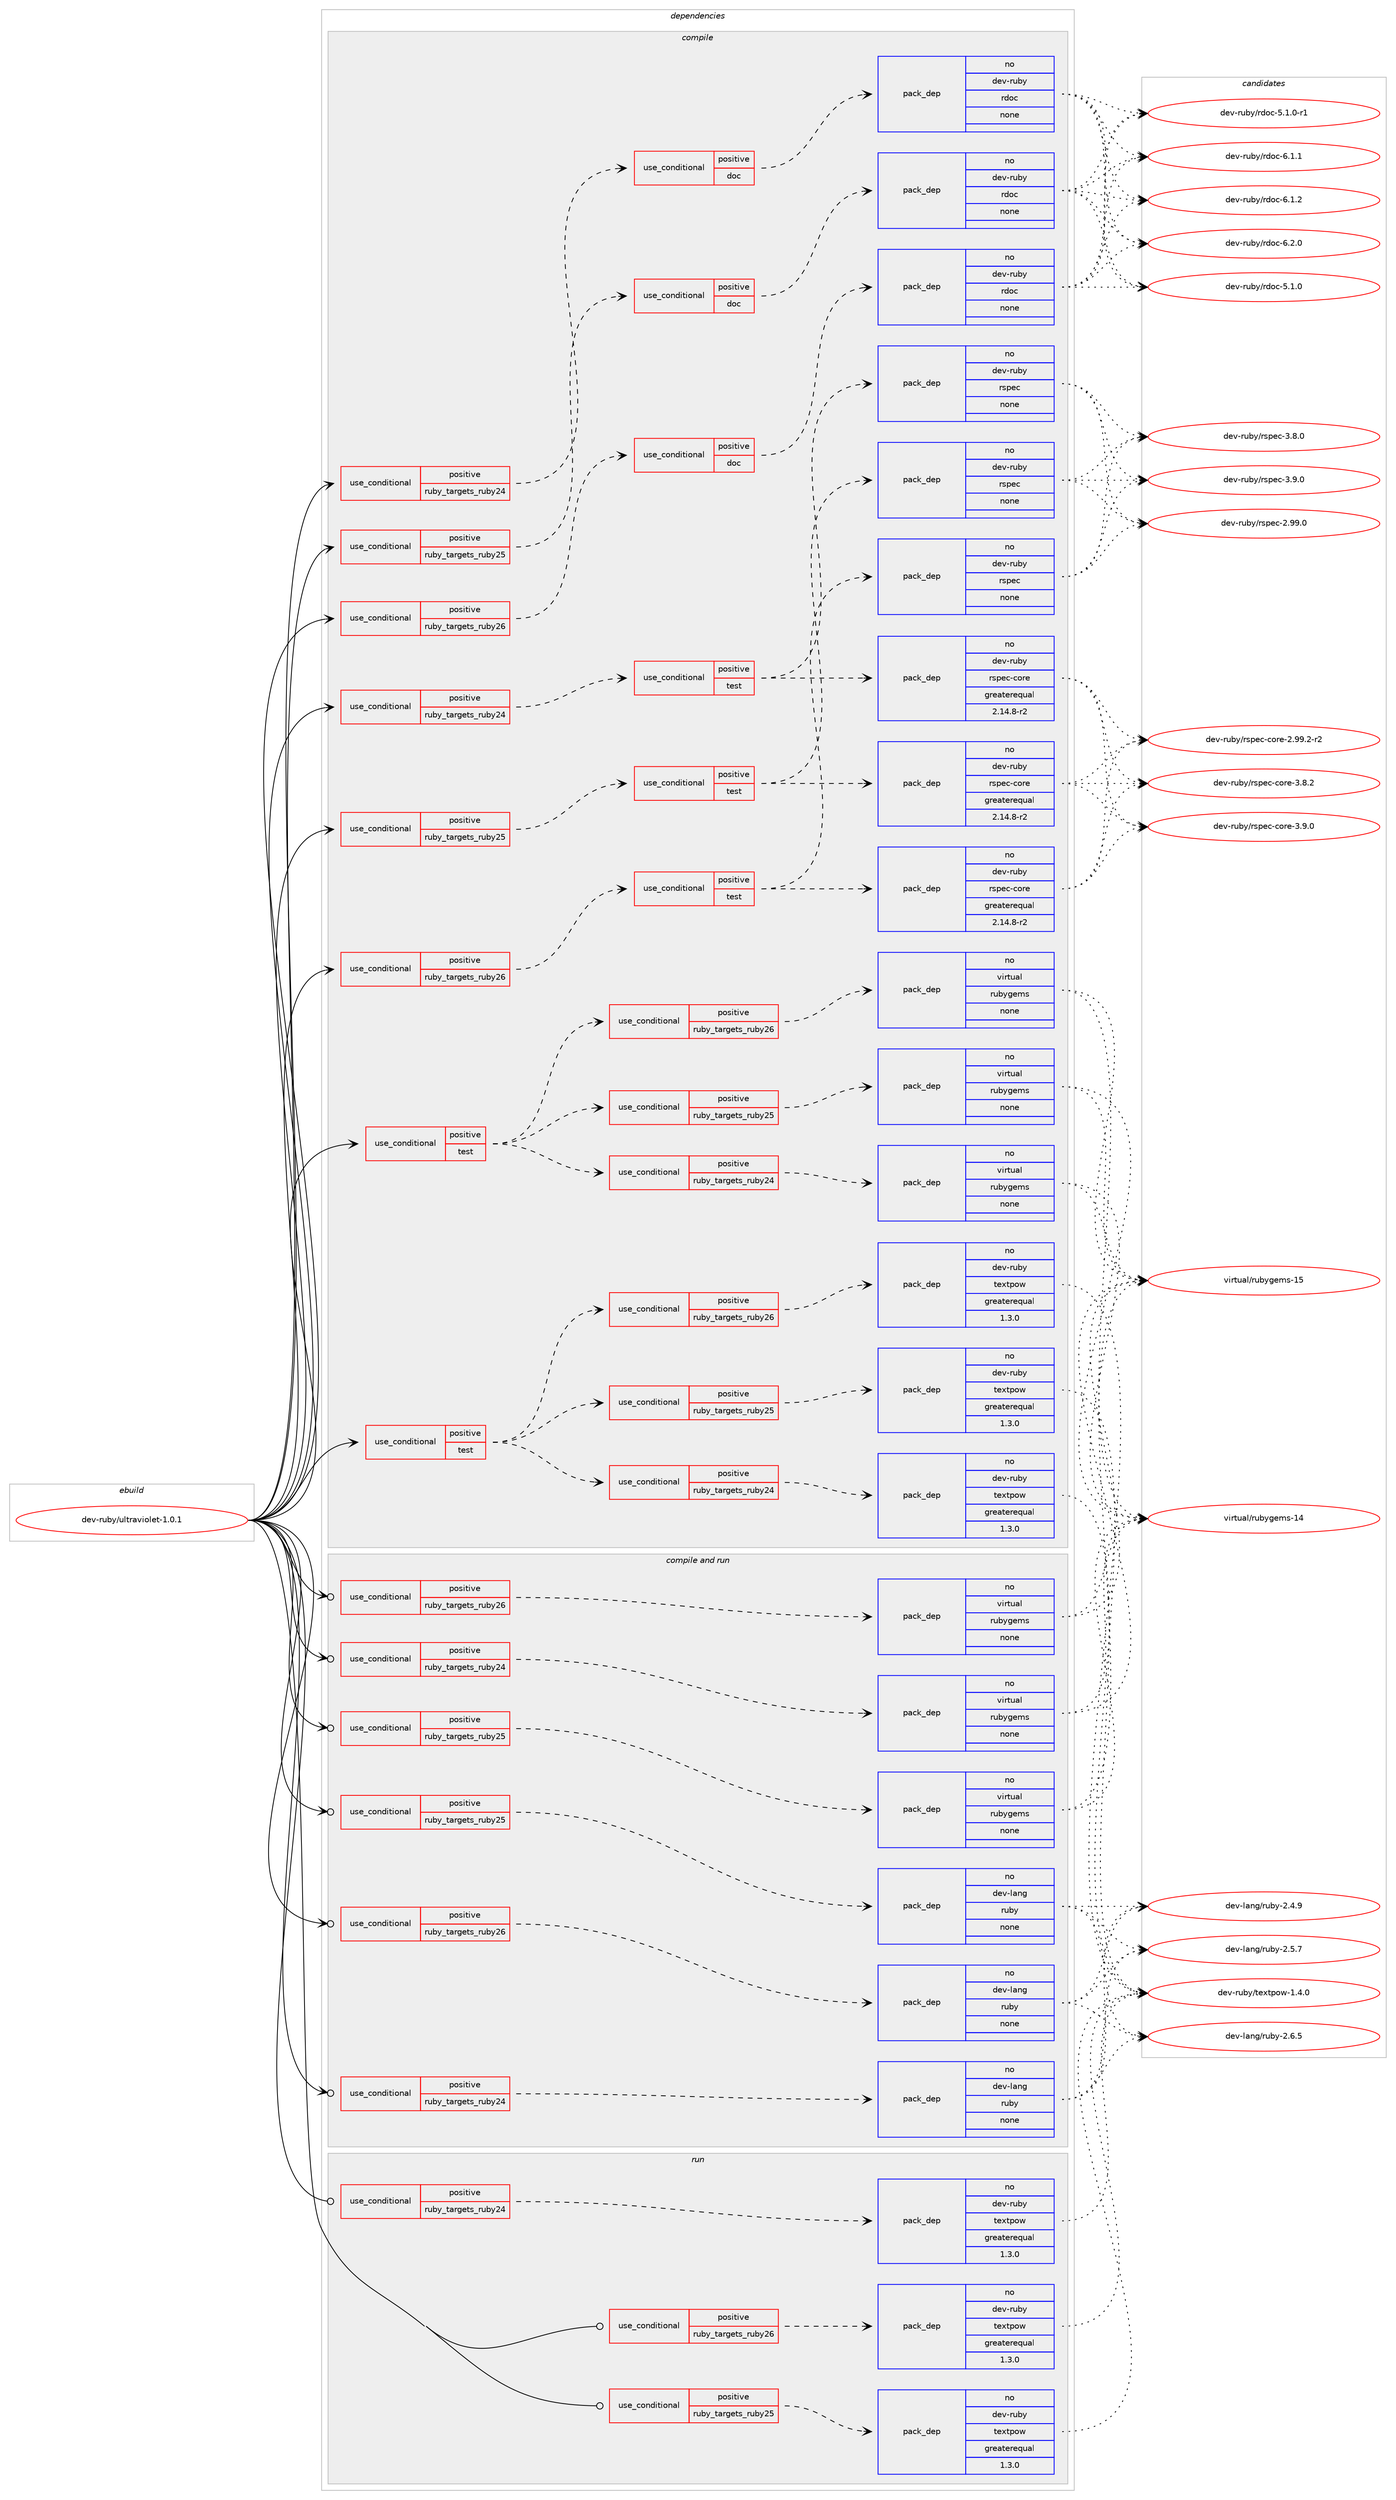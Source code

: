 digraph prolog {

# *************
# Graph options
# *************

newrank=true;
concentrate=true;
compound=true;
graph [rankdir=LR,fontname=Helvetica,fontsize=10,ranksep=1.5];#, ranksep=2.5, nodesep=0.2];
edge  [arrowhead=vee];
node  [fontname=Helvetica,fontsize=10];

# **********
# The ebuild
# **********

subgraph cluster_leftcol {
color=gray;
rank=same;
label=<<i>ebuild</i>>;
id [label="dev-ruby/ultraviolet-1.0.1", color=red, width=4, href="../dev-ruby/ultraviolet-1.0.1.svg"];
}

# ****************
# The dependencies
# ****************

subgraph cluster_midcol {
color=gray;
label=<<i>dependencies</i>>;
subgraph cluster_compile {
fillcolor="#eeeeee";
style=filled;
label=<<i>compile</i>>;
subgraph cond180565 {
dependency721585 [label=<<TABLE BORDER="0" CELLBORDER="1" CELLSPACING="0" CELLPADDING="4"><TR><TD ROWSPAN="3" CELLPADDING="10">use_conditional</TD></TR><TR><TD>positive</TD></TR><TR><TD>ruby_targets_ruby24</TD></TR></TABLE>>, shape=none, color=red];
subgraph cond180566 {
dependency721586 [label=<<TABLE BORDER="0" CELLBORDER="1" CELLSPACING="0" CELLPADDING="4"><TR><TD ROWSPAN="3" CELLPADDING="10">use_conditional</TD></TR><TR><TD>positive</TD></TR><TR><TD>doc</TD></TR></TABLE>>, shape=none, color=red];
subgraph pack528974 {
dependency721587 [label=<<TABLE BORDER="0" CELLBORDER="1" CELLSPACING="0" CELLPADDING="4" WIDTH="220"><TR><TD ROWSPAN="6" CELLPADDING="30">pack_dep</TD></TR><TR><TD WIDTH="110">no</TD></TR><TR><TD>dev-ruby</TD></TR><TR><TD>rdoc</TD></TR><TR><TD>none</TD></TR><TR><TD></TD></TR></TABLE>>, shape=none, color=blue];
}
dependency721586:e -> dependency721587:w [weight=20,style="dashed",arrowhead="vee"];
}
dependency721585:e -> dependency721586:w [weight=20,style="dashed",arrowhead="vee"];
}
id:e -> dependency721585:w [weight=20,style="solid",arrowhead="vee"];
subgraph cond180567 {
dependency721588 [label=<<TABLE BORDER="0" CELLBORDER="1" CELLSPACING="0" CELLPADDING="4"><TR><TD ROWSPAN="3" CELLPADDING="10">use_conditional</TD></TR><TR><TD>positive</TD></TR><TR><TD>ruby_targets_ruby24</TD></TR></TABLE>>, shape=none, color=red];
subgraph cond180568 {
dependency721589 [label=<<TABLE BORDER="0" CELLBORDER="1" CELLSPACING="0" CELLPADDING="4"><TR><TD ROWSPAN="3" CELLPADDING="10">use_conditional</TD></TR><TR><TD>positive</TD></TR><TR><TD>test</TD></TR></TABLE>>, shape=none, color=red];
subgraph pack528975 {
dependency721590 [label=<<TABLE BORDER="0" CELLBORDER="1" CELLSPACING="0" CELLPADDING="4" WIDTH="220"><TR><TD ROWSPAN="6" CELLPADDING="30">pack_dep</TD></TR><TR><TD WIDTH="110">no</TD></TR><TR><TD>dev-ruby</TD></TR><TR><TD>rspec</TD></TR><TR><TD>none</TD></TR><TR><TD></TD></TR></TABLE>>, shape=none, color=blue];
}
dependency721589:e -> dependency721590:w [weight=20,style="dashed",arrowhead="vee"];
subgraph pack528976 {
dependency721591 [label=<<TABLE BORDER="0" CELLBORDER="1" CELLSPACING="0" CELLPADDING="4" WIDTH="220"><TR><TD ROWSPAN="6" CELLPADDING="30">pack_dep</TD></TR><TR><TD WIDTH="110">no</TD></TR><TR><TD>dev-ruby</TD></TR><TR><TD>rspec-core</TD></TR><TR><TD>greaterequal</TD></TR><TR><TD>2.14.8-r2</TD></TR></TABLE>>, shape=none, color=blue];
}
dependency721589:e -> dependency721591:w [weight=20,style="dashed",arrowhead="vee"];
}
dependency721588:e -> dependency721589:w [weight=20,style="dashed",arrowhead="vee"];
}
id:e -> dependency721588:w [weight=20,style="solid",arrowhead="vee"];
subgraph cond180569 {
dependency721592 [label=<<TABLE BORDER="0" CELLBORDER="1" CELLSPACING="0" CELLPADDING="4"><TR><TD ROWSPAN="3" CELLPADDING="10">use_conditional</TD></TR><TR><TD>positive</TD></TR><TR><TD>ruby_targets_ruby25</TD></TR></TABLE>>, shape=none, color=red];
subgraph cond180570 {
dependency721593 [label=<<TABLE BORDER="0" CELLBORDER="1" CELLSPACING="0" CELLPADDING="4"><TR><TD ROWSPAN="3" CELLPADDING="10">use_conditional</TD></TR><TR><TD>positive</TD></TR><TR><TD>doc</TD></TR></TABLE>>, shape=none, color=red];
subgraph pack528977 {
dependency721594 [label=<<TABLE BORDER="0" CELLBORDER="1" CELLSPACING="0" CELLPADDING="4" WIDTH="220"><TR><TD ROWSPAN="6" CELLPADDING="30">pack_dep</TD></TR><TR><TD WIDTH="110">no</TD></TR><TR><TD>dev-ruby</TD></TR><TR><TD>rdoc</TD></TR><TR><TD>none</TD></TR><TR><TD></TD></TR></TABLE>>, shape=none, color=blue];
}
dependency721593:e -> dependency721594:w [weight=20,style="dashed",arrowhead="vee"];
}
dependency721592:e -> dependency721593:w [weight=20,style="dashed",arrowhead="vee"];
}
id:e -> dependency721592:w [weight=20,style="solid",arrowhead="vee"];
subgraph cond180571 {
dependency721595 [label=<<TABLE BORDER="0" CELLBORDER="1" CELLSPACING="0" CELLPADDING="4"><TR><TD ROWSPAN="3" CELLPADDING="10">use_conditional</TD></TR><TR><TD>positive</TD></TR><TR><TD>ruby_targets_ruby25</TD></TR></TABLE>>, shape=none, color=red];
subgraph cond180572 {
dependency721596 [label=<<TABLE BORDER="0" CELLBORDER="1" CELLSPACING="0" CELLPADDING="4"><TR><TD ROWSPAN="3" CELLPADDING="10">use_conditional</TD></TR><TR><TD>positive</TD></TR><TR><TD>test</TD></TR></TABLE>>, shape=none, color=red];
subgraph pack528978 {
dependency721597 [label=<<TABLE BORDER="0" CELLBORDER="1" CELLSPACING="0" CELLPADDING="4" WIDTH="220"><TR><TD ROWSPAN="6" CELLPADDING="30">pack_dep</TD></TR><TR><TD WIDTH="110">no</TD></TR><TR><TD>dev-ruby</TD></TR><TR><TD>rspec</TD></TR><TR><TD>none</TD></TR><TR><TD></TD></TR></TABLE>>, shape=none, color=blue];
}
dependency721596:e -> dependency721597:w [weight=20,style="dashed",arrowhead="vee"];
subgraph pack528979 {
dependency721598 [label=<<TABLE BORDER="0" CELLBORDER="1" CELLSPACING="0" CELLPADDING="4" WIDTH="220"><TR><TD ROWSPAN="6" CELLPADDING="30">pack_dep</TD></TR><TR><TD WIDTH="110">no</TD></TR><TR><TD>dev-ruby</TD></TR><TR><TD>rspec-core</TD></TR><TR><TD>greaterequal</TD></TR><TR><TD>2.14.8-r2</TD></TR></TABLE>>, shape=none, color=blue];
}
dependency721596:e -> dependency721598:w [weight=20,style="dashed",arrowhead="vee"];
}
dependency721595:e -> dependency721596:w [weight=20,style="dashed",arrowhead="vee"];
}
id:e -> dependency721595:w [weight=20,style="solid",arrowhead="vee"];
subgraph cond180573 {
dependency721599 [label=<<TABLE BORDER="0" CELLBORDER="1" CELLSPACING="0" CELLPADDING="4"><TR><TD ROWSPAN="3" CELLPADDING="10">use_conditional</TD></TR><TR><TD>positive</TD></TR><TR><TD>ruby_targets_ruby26</TD></TR></TABLE>>, shape=none, color=red];
subgraph cond180574 {
dependency721600 [label=<<TABLE BORDER="0" CELLBORDER="1" CELLSPACING="0" CELLPADDING="4"><TR><TD ROWSPAN="3" CELLPADDING="10">use_conditional</TD></TR><TR><TD>positive</TD></TR><TR><TD>doc</TD></TR></TABLE>>, shape=none, color=red];
subgraph pack528980 {
dependency721601 [label=<<TABLE BORDER="0" CELLBORDER="1" CELLSPACING="0" CELLPADDING="4" WIDTH="220"><TR><TD ROWSPAN="6" CELLPADDING="30">pack_dep</TD></TR><TR><TD WIDTH="110">no</TD></TR><TR><TD>dev-ruby</TD></TR><TR><TD>rdoc</TD></TR><TR><TD>none</TD></TR><TR><TD></TD></TR></TABLE>>, shape=none, color=blue];
}
dependency721600:e -> dependency721601:w [weight=20,style="dashed",arrowhead="vee"];
}
dependency721599:e -> dependency721600:w [weight=20,style="dashed",arrowhead="vee"];
}
id:e -> dependency721599:w [weight=20,style="solid",arrowhead="vee"];
subgraph cond180575 {
dependency721602 [label=<<TABLE BORDER="0" CELLBORDER="1" CELLSPACING="0" CELLPADDING="4"><TR><TD ROWSPAN="3" CELLPADDING="10">use_conditional</TD></TR><TR><TD>positive</TD></TR><TR><TD>ruby_targets_ruby26</TD></TR></TABLE>>, shape=none, color=red];
subgraph cond180576 {
dependency721603 [label=<<TABLE BORDER="0" CELLBORDER="1" CELLSPACING="0" CELLPADDING="4"><TR><TD ROWSPAN="3" CELLPADDING="10">use_conditional</TD></TR><TR><TD>positive</TD></TR><TR><TD>test</TD></TR></TABLE>>, shape=none, color=red];
subgraph pack528981 {
dependency721604 [label=<<TABLE BORDER="0" CELLBORDER="1" CELLSPACING="0" CELLPADDING="4" WIDTH="220"><TR><TD ROWSPAN="6" CELLPADDING="30">pack_dep</TD></TR><TR><TD WIDTH="110">no</TD></TR><TR><TD>dev-ruby</TD></TR><TR><TD>rspec</TD></TR><TR><TD>none</TD></TR><TR><TD></TD></TR></TABLE>>, shape=none, color=blue];
}
dependency721603:e -> dependency721604:w [weight=20,style="dashed",arrowhead="vee"];
subgraph pack528982 {
dependency721605 [label=<<TABLE BORDER="0" CELLBORDER="1" CELLSPACING="0" CELLPADDING="4" WIDTH="220"><TR><TD ROWSPAN="6" CELLPADDING="30">pack_dep</TD></TR><TR><TD WIDTH="110">no</TD></TR><TR><TD>dev-ruby</TD></TR><TR><TD>rspec-core</TD></TR><TR><TD>greaterequal</TD></TR><TR><TD>2.14.8-r2</TD></TR></TABLE>>, shape=none, color=blue];
}
dependency721603:e -> dependency721605:w [weight=20,style="dashed",arrowhead="vee"];
}
dependency721602:e -> dependency721603:w [weight=20,style="dashed",arrowhead="vee"];
}
id:e -> dependency721602:w [weight=20,style="solid",arrowhead="vee"];
subgraph cond180577 {
dependency721606 [label=<<TABLE BORDER="0" CELLBORDER="1" CELLSPACING="0" CELLPADDING="4"><TR><TD ROWSPAN="3" CELLPADDING="10">use_conditional</TD></TR><TR><TD>positive</TD></TR><TR><TD>test</TD></TR></TABLE>>, shape=none, color=red];
subgraph cond180578 {
dependency721607 [label=<<TABLE BORDER="0" CELLBORDER="1" CELLSPACING="0" CELLPADDING="4"><TR><TD ROWSPAN="3" CELLPADDING="10">use_conditional</TD></TR><TR><TD>positive</TD></TR><TR><TD>ruby_targets_ruby24</TD></TR></TABLE>>, shape=none, color=red];
subgraph pack528983 {
dependency721608 [label=<<TABLE BORDER="0" CELLBORDER="1" CELLSPACING="0" CELLPADDING="4" WIDTH="220"><TR><TD ROWSPAN="6" CELLPADDING="30">pack_dep</TD></TR><TR><TD WIDTH="110">no</TD></TR><TR><TD>dev-ruby</TD></TR><TR><TD>textpow</TD></TR><TR><TD>greaterequal</TD></TR><TR><TD>1.3.0</TD></TR></TABLE>>, shape=none, color=blue];
}
dependency721607:e -> dependency721608:w [weight=20,style="dashed",arrowhead="vee"];
}
dependency721606:e -> dependency721607:w [weight=20,style="dashed",arrowhead="vee"];
subgraph cond180579 {
dependency721609 [label=<<TABLE BORDER="0" CELLBORDER="1" CELLSPACING="0" CELLPADDING="4"><TR><TD ROWSPAN="3" CELLPADDING="10">use_conditional</TD></TR><TR><TD>positive</TD></TR><TR><TD>ruby_targets_ruby25</TD></TR></TABLE>>, shape=none, color=red];
subgraph pack528984 {
dependency721610 [label=<<TABLE BORDER="0" CELLBORDER="1" CELLSPACING="0" CELLPADDING="4" WIDTH="220"><TR><TD ROWSPAN="6" CELLPADDING="30">pack_dep</TD></TR><TR><TD WIDTH="110">no</TD></TR><TR><TD>dev-ruby</TD></TR><TR><TD>textpow</TD></TR><TR><TD>greaterequal</TD></TR><TR><TD>1.3.0</TD></TR></TABLE>>, shape=none, color=blue];
}
dependency721609:e -> dependency721610:w [weight=20,style="dashed",arrowhead="vee"];
}
dependency721606:e -> dependency721609:w [weight=20,style="dashed",arrowhead="vee"];
subgraph cond180580 {
dependency721611 [label=<<TABLE BORDER="0" CELLBORDER="1" CELLSPACING="0" CELLPADDING="4"><TR><TD ROWSPAN="3" CELLPADDING="10">use_conditional</TD></TR><TR><TD>positive</TD></TR><TR><TD>ruby_targets_ruby26</TD></TR></TABLE>>, shape=none, color=red];
subgraph pack528985 {
dependency721612 [label=<<TABLE BORDER="0" CELLBORDER="1" CELLSPACING="0" CELLPADDING="4" WIDTH="220"><TR><TD ROWSPAN="6" CELLPADDING="30">pack_dep</TD></TR><TR><TD WIDTH="110">no</TD></TR><TR><TD>dev-ruby</TD></TR><TR><TD>textpow</TD></TR><TR><TD>greaterequal</TD></TR><TR><TD>1.3.0</TD></TR></TABLE>>, shape=none, color=blue];
}
dependency721611:e -> dependency721612:w [weight=20,style="dashed",arrowhead="vee"];
}
dependency721606:e -> dependency721611:w [weight=20,style="dashed",arrowhead="vee"];
}
id:e -> dependency721606:w [weight=20,style="solid",arrowhead="vee"];
subgraph cond180581 {
dependency721613 [label=<<TABLE BORDER="0" CELLBORDER="1" CELLSPACING="0" CELLPADDING="4"><TR><TD ROWSPAN="3" CELLPADDING="10">use_conditional</TD></TR><TR><TD>positive</TD></TR><TR><TD>test</TD></TR></TABLE>>, shape=none, color=red];
subgraph cond180582 {
dependency721614 [label=<<TABLE BORDER="0" CELLBORDER="1" CELLSPACING="0" CELLPADDING="4"><TR><TD ROWSPAN="3" CELLPADDING="10">use_conditional</TD></TR><TR><TD>positive</TD></TR><TR><TD>ruby_targets_ruby24</TD></TR></TABLE>>, shape=none, color=red];
subgraph pack528986 {
dependency721615 [label=<<TABLE BORDER="0" CELLBORDER="1" CELLSPACING="0" CELLPADDING="4" WIDTH="220"><TR><TD ROWSPAN="6" CELLPADDING="30">pack_dep</TD></TR><TR><TD WIDTH="110">no</TD></TR><TR><TD>virtual</TD></TR><TR><TD>rubygems</TD></TR><TR><TD>none</TD></TR><TR><TD></TD></TR></TABLE>>, shape=none, color=blue];
}
dependency721614:e -> dependency721615:w [weight=20,style="dashed",arrowhead="vee"];
}
dependency721613:e -> dependency721614:w [weight=20,style="dashed",arrowhead="vee"];
subgraph cond180583 {
dependency721616 [label=<<TABLE BORDER="0" CELLBORDER="1" CELLSPACING="0" CELLPADDING="4"><TR><TD ROWSPAN="3" CELLPADDING="10">use_conditional</TD></TR><TR><TD>positive</TD></TR><TR><TD>ruby_targets_ruby25</TD></TR></TABLE>>, shape=none, color=red];
subgraph pack528987 {
dependency721617 [label=<<TABLE BORDER="0" CELLBORDER="1" CELLSPACING="0" CELLPADDING="4" WIDTH="220"><TR><TD ROWSPAN="6" CELLPADDING="30">pack_dep</TD></TR><TR><TD WIDTH="110">no</TD></TR><TR><TD>virtual</TD></TR><TR><TD>rubygems</TD></TR><TR><TD>none</TD></TR><TR><TD></TD></TR></TABLE>>, shape=none, color=blue];
}
dependency721616:e -> dependency721617:w [weight=20,style="dashed",arrowhead="vee"];
}
dependency721613:e -> dependency721616:w [weight=20,style="dashed",arrowhead="vee"];
subgraph cond180584 {
dependency721618 [label=<<TABLE BORDER="0" CELLBORDER="1" CELLSPACING="0" CELLPADDING="4"><TR><TD ROWSPAN="3" CELLPADDING="10">use_conditional</TD></TR><TR><TD>positive</TD></TR><TR><TD>ruby_targets_ruby26</TD></TR></TABLE>>, shape=none, color=red];
subgraph pack528988 {
dependency721619 [label=<<TABLE BORDER="0" CELLBORDER="1" CELLSPACING="0" CELLPADDING="4" WIDTH="220"><TR><TD ROWSPAN="6" CELLPADDING="30">pack_dep</TD></TR><TR><TD WIDTH="110">no</TD></TR><TR><TD>virtual</TD></TR><TR><TD>rubygems</TD></TR><TR><TD>none</TD></TR><TR><TD></TD></TR></TABLE>>, shape=none, color=blue];
}
dependency721618:e -> dependency721619:w [weight=20,style="dashed",arrowhead="vee"];
}
dependency721613:e -> dependency721618:w [weight=20,style="dashed",arrowhead="vee"];
}
id:e -> dependency721613:w [weight=20,style="solid",arrowhead="vee"];
}
subgraph cluster_compileandrun {
fillcolor="#eeeeee";
style=filled;
label=<<i>compile and run</i>>;
subgraph cond180585 {
dependency721620 [label=<<TABLE BORDER="0" CELLBORDER="1" CELLSPACING="0" CELLPADDING="4"><TR><TD ROWSPAN="3" CELLPADDING="10">use_conditional</TD></TR><TR><TD>positive</TD></TR><TR><TD>ruby_targets_ruby24</TD></TR></TABLE>>, shape=none, color=red];
subgraph pack528989 {
dependency721621 [label=<<TABLE BORDER="0" CELLBORDER="1" CELLSPACING="0" CELLPADDING="4" WIDTH="220"><TR><TD ROWSPAN="6" CELLPADDING="30">pack_dep</TD></TR><TR><TD WIDTH="110">no</TD></TR><TR><TD>dev-lang</TD></TR><TR><TD>ruby</TD></TR><TR><TD>none</TD></TR><TR><TD></TD></TR></TABLE>>, shape=none, color=blue];
}
dependency721620:e -> dependency721621:w [weight=20,style="dashed",arrowhead="vee"];
}
id:e -> dependency721620:w [weight=20,style="solid",arrowhead="odotvee"];
subgraph cond180586 {
dependency721622 [label=<<TABLE BORDER="0" CELLBORDER="1" CELLSPACING="0" CELLPADDING="4"><TR><TD ROWSPAN="3" CELLPADDING="10">use_conditional</TD></TR><TR><TD>positive</TD></TR><TR><TD>ruby_targets_ruby24</TD></TR></TABLE>>, shape=none, color=red];
subgraph pack528990 {
dependency721623 [label=<<TABLE BORDER="0" CELLBORDER="1" CELLSPACING="0" CELLPADDING="4" WIDTH="220"><TR><TD ROWSPAN="6" CELLPADDING="30">pack_dep</TD></TR><TR><TD WIDTH="110">no</TD></TR><TR><TD>virtual</TD></TR><TR><TD>rubygems</TD></TR><TR><TD>none</TD></TR><TR><TD></TD></TR></TABLE>>, shape=none, color=blue];
}
dependency721622:e -> dependency721623:w [weight=20,style="dashed",arrowhead="vee"];
}
id:e -> dependency721622:w [weight=20,style="solid",arrowhead="odotvee"];
subgraph cond180587 {
dependency721624 [label=<<TABLE BORDER="0" CELLBORDER="1" CELLSPACING="0" CELLPADDING="4"><TR><TD ROWSPAN="3" CELLPADDING="10">use_conditional</TD></TR><TR><TD>positive</TD></TR><TR><TD>ruby_targets_ruby25</TD></TR></TABLE>>, shape=none, color=red];
subgraph pack528991 {
dependency721625 [label=<<TABLE BORDER="0" CELLBORDER="1" CELLSPACING="0" CELLPADDING="4" WIDTH="220"><TR><TD ROWSPAN="6" CELLPADDING="30">pack_dep</TD></TR><TR><TD WIDTH="110">no</TD></TR><TR><TD>dev-lang</TD></TR><TR><TD>ruby</TD></TR><TR><TD>none</TD></TR><TR><TD></TD></TR></TABLE>>, shape=none, color=blue];
}
dependency721624:e -> dependency721625:w [weight=20,style="dashed",arrowhead="vee"];
}
id:e -> dependency721624:w [weight=20,style="solid",arrowhead="odotvee"];
subgraph cond180588 {
dependency721626 [label=<<TABLE BORDER="0" CELLBORDER="1" CELLSPACING="0" CELLPADDING="4"><TR><TD ROWSPAN="3" CELLPADDING="10">use_conditional</TD></TR><TR><TD>positive</TD></TR><TR><TD>ruby_targets_ruby25</TD></TR></TABLE>>, shape=none, color=red];
subgraph pack528992 {
dependency721627 [label=<<TABLE BORDER="0" CELLBORDER="1" CELLSPACING="0" CELLPADDING="4" WIDTH="220"><TR><TD ROWSPAN="6" CELLPADDING="30">pack_dep</TD></TR><TR><TD WIDTH="110">no</TD></TR><TR><TD>virtual</TD></TR><TR><TD>rubygems</TD></TR><TR><TD>none</TD></TR><TR><TD></TD></TR></TABLE>>, shape=none, color=blue];
}
dependency721626:e -> dependency721627:w [weight=20,style="dashed",arrowhead="vee"];
}
id:e -> dependency721626:w [weight=20,style="solid",arrowhead="odotvee"];
subgraph cond180589 {
dependency721628 [label=<<TABLE BORDER="0" CELLBORDER="1" CELLSPACING="0" CELLPADDING="4"><TR><TD ROWSPAN="3" CELLPADDING="10">use_conditional</TD></TR><TR><TD>positive</TD></TR><TR><TD>ruby_targets_ruby26</TD></TR></TABLE>>, shape=none, color=red];
subgraph pack528993 {
dependency721629 [label=<<TABLE BORDER="0" CELLBORDER="1" CELLSPACING="0" CELLPADDING="4" WIDTH="220"><TR><TD ROWSPAN="6" CELLPADDING="30">pack_dep</TD></TR><TR><TD WIDTH="110">no</TD></TR><TR><TD>dev-lang</TD></TR><TR><TD>ruby</TD></TR><TR><TD>none</TD></TR><TR><TD></TD></TR></TABLE>>, shape=none, color=blue];
}
dependency721628:e -> dependency721629:w [weight=20,style="dashed",arrowhead="vee"];
}
id:e -> dependency721628:w [weight=20,style="solid",arrowhead="odotvee"];
subgraph cond180590 {
dependency721630 [label=<<TABLE BORDER="0" CELLBORDER="1" CELLSPACING="0" CELLPADDING="4"><TR><TD ROWSPAN="3" CELLPADDING="10">use_conditional</TD></TR><TR><TD>positive</TD></TR><TR><TD>ruby_targets_ruby26</TD></TR></TABLE>>, shape=none, color=red];
subgraph pack528994 {
dependency721631 [label=<<TABLE BORDER="0" CELLBORDER="1" CELLSPACING="0" CELLPADDING="4" WIDTH="220"><TR><TD ROWSPAN="6" CELLPADDING="30">pack_dep</TD></TR><TR><TD WIDTH="110">no</TD></TR><TR><TD>virtual</TD></TR><TR><TD>rubygems</TD></TR><TR><TD>none</TD></TR><TR><TD></TD></TR></TABLE>>, shape=none, color=blue];
}
dependency721630:e -> dependency721631:w [weight=20,style="dashed",arrowhead="vee"];
}
id:e -> dependency721630:w [weight=20,style="solid",arrowhead="odotvee"];
}
subgraph cluster_run {
fillcolor="#eeeeee";
style=filled;
label=<<i>run</i>>;
subgraph cond180591 {
dependency721632 [label=<<TABLE BORDER="0" CELLBORDER="1" CELLSPACING="0" CELLPADDING="4"><TR><TD ROWSPAN="3" CELLPADDING="10">use_conditional</TD></TR><TR><TD>positive</TD></TR><TR><TD>ruby_targets_ruby24</TD></TR></TABLE>>, shape=none, color=red];
subgraph pack528995 {
dependency721633 [label=<<TABLE BORDER="0" CELLBORDER="1" CELLSPACING="0" CELLPADDING="4" WIDTH="220"><TR><TD ROWSPAN="6" CELLPADDING="30">pack_dep</TD></TR><TR><TD WIDTH="110">no</TD></TR><TR><TD>dev-ruby</TD></TR><TR><TD>textpow</TD></TR><TR><TD>greaterequal</TD></TR><TR><TD>1.3.0</TD></TR></TABLE>>, shape=none, color=blue];
}
dependency721632:e -> dependency721633:w [weight=20,style="dashed",arrowhead="vee"];
}
id:e -> dependency721632:w [weight=20,style="solid",arrowhead="odot"];
subgraph cond180592 {
dependency721634 [label=<<TABLE BORDER="0" CELLBORDER="1" CELLSPACING="0" CELLPADDING="4"><TR><TD ROWSPAN="3" CELLPADDING="10">use_conditional</TD></TR><TR><TD>positive</TD></TR><TR><TD>ruby_targets_ruby25</TD></TR></TABLE>>, shape=none, color=red];
subgraph pack528996 {
dependency721635 [label=<<TABLE BORDER="0" CELLBORDER="1" CELLSPACING="0" CELLPADDING="4" WIDTH="220"><TR><TD ROWSPAN="6" CELLPADDING="30">pack_dep</TD></TR><TR><TD WIDTH="110">no</TD></TR><TR><TD>dev-ruby</TD></TR><TR><TD>textpow</TD></TR><TR><TD>greaterequal</TD></TR><TR><TD>1.3.0</TD></TR></TABLE>>, shape=none, color=blue];
}
dependency721634:e -> dependency721635:w [weight=20,style="dashed",arrowhead="vee"];
}
id:e -> dependency721634:w [weight=20,style="solid",arrowhead="odot"];
subgraph cond180593 {
dependency721636 [label=<<TABLE BORDER="0" CELLBORDER="1" CELLSPACING="0" CELLPADDING="4"><TR><TD ROWSPAN="3" CELLPADDING="10">use_conditional</TD></TR><TR><TD>positive</TD></TR><TR><TD>ruby_targets_ruby26</TD></TR></TABLE>>, shape=none, color=red];
subgraph pack528997 {
dependency721637 [label=<<TABLE BORDER="0" CELLBORDER="1" CELLSPACING="0" CELLPADDING="4" WIDTH="220"><TR><TD ROWSPAN="6" CELLPADDING="30">pack_dep</TD></TR><TR><TD WIDTH="110">no</TD></TR><TR><TD>dev-ruby</TD></TR><TR><TD>textpow</TD></TR><TR><TD>greaterequal</TD></TR><TR><TD>1.3.0</TD></TR></TABLE>>, shape=none, color=blue];
}
dependency721636:e -> dependency721637:w [weight=20,style="dashed",arrowhead="vee"];
}
id:e -> dependency721636:w [weight=20,style="solid",arrowhead="odot"];
}
}

# **************
# The candidates
# **************

subgraph cluster_choices {
rank=same;
color=gray;
label=<<i>candidates</i>>;

subgraph choice528974 {
color=black;
nodesep=1;
choice10010111845114117981214711410011199455346494648 [label="dev-ruby/rdoc-5.1.0", color=red, width=4,href="../dev-ruby/rdoc-5.1.0.svg"];
choice100101118451141179812147114100111994553464946484511449 [label="dev-ruby/rdoc-5.1.0-r1", color=red, width=4,href="../dev-ruby/rdoc-5.1.0-r1.svg"];
choice10010111845114117981214711410011199455446494649 [label="dev-ruby/rdoc-6.1.1", color=red, width=4,href="../dev-ruby/rdoc-6.1.1.svg"];
choice10010111845114117981214711410011199455446494650 [label="dev-ruby/rdoc-6.1.2", color=red, width=4,href="../dev-ruby/rdoc-6.1.2.svg"];
choice10010111845114117981214711410011199455446504648 [label="dev-ruby/rdoc-6.2.0", color=red, width=4,href="../dev-ruby/rdoc-6.2.0.svg"];
dependency721587:e -> choice10010111845114117981214711410011199455346494648:w [style=dotted,weight="100"];
dependency721587:e -> choice100101118451141179812147114100111994553464946484511449:w [style=dotted,weight="100"];
dependency721587:e -> choice10010111845114117981214711410011199455446494649:w [style=dotted,weight="100"];
dependency721587:e -> choice10010111845114117981214711410011199455446494650:w [style=dotted,weight="100"];
dependency721587:e -> choice10010111845114117981214711410011199455446504648:w [style=dotted,weight="100"];
}
subgraph choice528975 {
color=black;
nodesep=1;
choice1001011184511411798121471141151121019945504657574648 [label="dev-ruby/rspec-2.99.0", color=red, width=4,href="../dev-ruby/rspec-2.99.0.svg"];
choice10010111845114117981214711411511210199455146564648 [label="dev-ruby/rspec-3.8.0", color=red, width=4,href="../dev-ruby/rspec-3.8.0.svg"];
choice10010111845114117981214711411511210199455146574648 [label="dev-ruby/rspec-3.9.0", color=red, width=4,href="../dev-ruby/rspec-3.9.0.svg"];
dependency721590:e -> choice1001011184511411798121471141151121019945504657574648:w [style=dotted,weight="100"];
dependency721590:e -> choice10010111845114117981214711411511210199455146564648:w [style=dotted,weight="100"];
dependency721590:e -> choice10010111845114117981214711411511210199455146574648:w [style=dotted,weight="100"];
}
subgraph choice528976 {
color=black;
nodesep=1;
choice100101118451141179812147114115112101994599111114101455046575746504511450 [label="dev-ruby/rspec-core-2.99.2-r2", color=red, width=4,href="../dev-ruby/rspec-core-2.99.2-r2.svg"];
choice100101118451141179812147114115112101994599111114101455146564650 [label="dev-ruby/rspec-core-3.8.2", color=red, width=4,href="../dev-ruby/rspec-core-3.8.2.svg"];
choice100101118451141179812147114115112101994599111114101455146574648 [label="dev-ruby/rspec-core-3.9.0", color=red, width=4,href="../dev-ruby/rspec-core-3.9.0.svg"];
dependency721591:e -> choice100101118451141179812147114115112101994599111114101455046575746504511450:w [style=dotted,weight="100"];
dependency721591:e -> choice100101118451141179812147114115112101994599111114101455146564650:w [style=dotted,weight="100"];
dependency721591:e -> choice100101118451141179812147114115112101994599111114101455146574648:w [style=dotted,weight="100"];
}
subgraph choice528977 {
color=black;
nodesep=1;
choice10010111845114117981214711410011199455346494648 [label="dev-ruby/rdoc-5.1.0", color=red, width=4,href="../dev-ruby/rdoc-5.1.0.svg"];
choice100101118451141179812147114100111994553464946484511449 [label="dev-ruby/rdoc-5.1.0-r1", color=red, width=4,href="../dev-ruby/rdoc-5.1.0-r1.svg"];
choice10010111845114117981214711410011199455446494649 [label="dev-ruby/rdoc-6.1.1", color=red, width=4,href="../dev-ruby/rdoc-6.1.1.svg"];
choice10010111845114117981214711410011199455446494650 [label="dev-ruby/rdoc-6.1.2", color=red, width=4,href="../dev-ruby/rdoc-6.1.2.svg"];
choice10010111845114117981214711410011199455446504648 [label="dev-ruby/rdoc-6.2.0", color=red, width=4,href="../dev-ruby/rdoc-6.2.0.svg"];
dependency721594:e -> choice10010111845114117981214711410011199455346494648:w [style=dotted,weight="100"];
dependency721594:e -> choice100101118451141179812147114100111994553464946484511449:w [style=dotted,weight="100"];
dependency721594:e -> choice10010111845114117981214711410011199455446494649:w [style=dotted,weight="100"];
dependency721594:e -> choice10010111845114117981214711410011199455446494650:w [style=dotted,weight="100"];
dependency721594:e -> choice10010111845114117981214711410011199455446504648:w [style=dotted,weight="100"];
}
subgraph choice528978 {
color=black;
nodesep=1;
choice1001011184511411798121471141151121019945504657574648 [label="dev-ruby/rspec-2.99.0", color=red, width=4,href="../dev-ruby/rspec-2.99.0.svg"];
choice10010111845114117981214711411511210199455146564648 [label="dev-ruby/rspec-3.8.0", color=red, width=4,href="../dev-ruby/rspec-3.8.0.svg"];
choice10010111845114117981214711411511210199455146574648 [label="dev-ruby/rspec-3.9.0", color=red, width=4,href="../dev-ruby/rspec-3.9.0.svg"];
dependency721597:e -> choice1001011184511411798121471141151121019945504657574648:w [style=dotted,weight="100"];
dependency721597:e -> choice10010111845114117981214711411511210199455146564648:w [style=dotted,weight="100"];
dependency721597:e -> choice10010111845114117981214711411511210199455146574648:w [style=dotted,weight="100"];
}
subgraph choice528979 {
color=black;
nodesep=1;
choice100101118451141179812147114115112101994599111114101455046575746504511450 [label="dev-ruby/rspec-core-2.99.2-r2", color=red, width=4,href="../dev-ruby/rspec-core-2.99.2-r2.svg"];
choice100101118451141179812147114115112101994599111114101455146564650 [label="dev-ruby/rspec-core-3.8.2", color=red, width=4,href="../dev-ruby/rspec-core-3.8.2.svg"];
choice100101118451141179812147114115112101994599111114101455146574648 [label="dev-ruby/rspec-core-3.9.0", color=red, width=4,href="../dev-ruby/rspec-core-3.9.0.svg"];
dependency721598:e -> choice100101118451141179812147114115112101994599111114101455046575746504511450:w [style=dotted,weight="100"];
dependency721598:e -> choice100101118451141179812147114115112101994599111114101455146564650:w [style=dotted,weight="100"];
dependency721598:e -> choice100101118451141179812147114115112101994599111114101455146574648:w [style=dotted,weight="100"];
}
subgraph choice528980 {
color=black;
nodesep=1;
choice10010111845114117981214711410011199455346494648 [label="dev-ruby/rdoc-5.1.0", color=red, width=4,href="../dev-ruby/rdoc-5.1.0.svg"];
choice100101118451141179812147114100111994553464946484511449 [label="dev-ruby/rdoc-5.1.0-r1", color=red, width=4,href="../dev-ruby/rdoc-5.1.0-r1.svg"];
choice10010111845114117981214711410011199455446494649 [label="dev-ruby/rdoc-6.1.1", color=red, width=4,href="../dev-ruby/rdoc-6.1.1.svg"];
choice10010111845114117981214711410011199455446494650 [label="dev-ruby/rdoc-6.1.2", color=red, width=4,href="../dev-ruby/rdoc-6.1.2.svg"];
choice10010111845114117981214711410011199455446504648 [label="dev-ruby/rdoc-6.2.0", color=red, width=4,href="../dev-ruby/rdoc-6.2.0.svg"];
dependency721601:e -> choice10010111845114117981214711410011199455346494648:w [style=dotted,weight="100"];
dependency721601:e -> choice100101118451141179812147114100111994553464946484511449:w [style=dotted,weight="100"];
dependency721601:e -> choice10010111845114117981214711410011199455446494649:w [style=dotted,weight="100"];
dependency721601:e -> choice10010111845114117981214711410011199455446494650:w [style=dotted,weight="100"];
dependency721601:e -> choice10010111845114117981214711410011199455446504648:w [style=dotted,weight="100"];
}
subgraph choice528981 {
color=black;
nodesep=1;
choice1001011184511411798121471141151121019945504657574648 [label="dev-ruby/rspec-2.99.0", color=red, width=4,href="../dev-ruby/rspec-2.99.0.svg"];
choice10010111845114117981214711411511210199455146564648 [label="dev-ruby/rspec-3.8.0", color=red, width=4,href="../dev-ruby/rspec-3.8.0.svg"];
choice10010111845114117981214711411511210199455146574648 [label="dev-ruby/rspec-3.9.0", color=red, width=4,href="../dev-ruby/rspec-3.9.0.svg"];
dependency721604:e -> choice1001011184511411798121471141151121019945504657574648:w [style=dotted,weight="100"];
dependency721604:e -> choice10010111845114117981214711411511210199455146564648:w [style=dotted,weight="100"];
dependency721604:e -> choice10010111845114117981214711411511210199455146574648:w [style=dotted,weight="100"];
}
subgraph choice528982 {
color=black;
nodesep=1;
choice100101118451141179812147114115112101994599111114101455046575746504511450 [label="dev-ruby/rspec-core-2.99.2-r2", color=red, width=4,href="../dev-ruby/rspec-core-2.99.2-r2.svg"];
choice100101118451141179812147114115112101994599111114101455146564650 [label="dev-ruby/rspec-core-3.8.2", color=red, width=4,href="../dev-ruby/rspec-core-3.8.2.svg"];
choice100101118451141179812147114115112101994599111114101455146574648 [label="dev-ruby/rspec-core-3.9.0", color=red, width=4,href="../dev-ruby/rspec-core-3.9.0.svg"];
dependency721605:e -> choice100101118451141179812147114115112101994599111114101455046575746504511450:w [style=dotted,weight="100"];
dependency721605:e -> choice100101118451141179812147114115112101994599111114101455146564650:w [style=dotted,weight="100"];
dependency721605:e -> choice100101118451141179812147114115112101994599111114101455146574648:w [style=dotted,weight="100"];
}
subgraph choice528983 {
color=black;
nodesep=1;
choice100101118451141179812147116101120116112111119454946524648 [label="dev-ruby/textpow-1.4.0", color=red, width=4,href="../dev-ruby/textpow-1.4.0.svg"];
dependency721608:e -> choice100101118451141179812147116101120116112111119454946524648:w [style=dotted,weight="100"];
}
subgraph choice528984 {
color=black;
nodesep=1;
choice100101118451141179812147116101120116112111119454946524648 [label="dev-ruby/textpow-1.4.0", color=red, width=4,href="../dev-ruby/textpow-1.4.0.svg"];
dependency721610:e -> choice100101118451141179812147116101120116112111119454946524648:w [style=dotted,weight="100"];
}
subgraph choice528985 {
color=black;
nodesep=1;
choice100101118451141179812147116101120116112111119454946524648 [label="dev-ruby/textpow-1.4.0", color=red, width=4,href="../dev-ruby/textpow-1.4.0.svg"];
dependency721612:e -> choice100101118451141179812147116101120116112111119454946524648:w [style=dotted,weight="100"];
}
subgraph choice528986 {
color=black;
nodesep=1;
choice118105114116117971084711411798121103101109115454952 [label="virtual/rubygems-14", color=red, width=4,href="../virtual/rubygems-14.svg"];
choice118105114116117971084711411798121103101109115454953 [label="virtual/rubygems-15", color=red, width=4,href="../virtual/rubygems-15.svg"];
dependency721615:e -> choice118105114116117971084711411798121103101109115454952:w [style=dotted,weight="100"];
dependency721615:e -> choice118105114116117971084711411798121103101109115454953:w [style=dotted,weight="100"];
}
subgraph choice528987 {
color=black;
nodesep=1;
choice118105114116117971084711411798121103101109115454952 [label="virtual/rubygems-14", color=red, width=4,href="../virtual/rubygems-14.svg"];
choice118105114116117971084711411798121103101109115454953 [label="virtual/rubygems-15", color=red, width=4,href="../virtual/rubygems-15.svg"];
dependency721617:e -> choice118105114116117971084711411798121103101109115454952:w [style=dotted,weight="100"];
dependency721617:e -> choice118105114116117971084711411798121103101109115454953:w [style=dotted,weight="100"];
}
subgraph choice528988 {
color=black;
nodesep=1;
choice118105114116117971084711411798121103101109115454952 [label="virtual/rubygems-14", color=red, width=4,href="../virtual/rubygems-14.svg"];
choice118105114116117971084711411798121103101109115454953 [label="virtual/rubygems-15", color=red, width=4,href="../virtual/rubygems-15.svg"];
dependency721619:e -> choice118105114116117971084711411798121103101109115454952:w [style=dotted,weight="100"];
dependency721619:e -> choice118105114116117971084711411798121103101109115454953:w [style=dotted,weight="100"];
}
subgraph choice528989 {
color=black;
nodesep=1;
choice10010111845108971101034711411798121455046524657 [label="dev-lang/ruby-2.4.9", color=red, width=4,href="../dev-lang/ruby-2.4.9.svg"];
choice10010111845108971101034711411798121455046534655 [label="dev-lang/ruby-2.5.7", color=red, width=4,href="../dev-lang/ruby-2.5.7.svg"];
choice10010111845108971101034711411798121455046544653 [label="dev-lang/ruby-2.6.5", color=red, width=4,href="../dev-lang/ruby-2.6.5.svg"];
dependency721621:e -> choice10010111845108971101034711411798121455046524657:w [style=dotted,weight="100"];
dependency721621:e -> choice10010111845108971101034711411798121455046534655:w [style=dotted,weight="100"];
dependency721621:e -> choice10010111845108971101034711411798121455046544653:w [style=dotted,weight="100"];
}
subgraph choice528990 {
color=black;
nodesep=1;
choice118105114116117971084711411798121103101109115454952 [label="virtual/rubygems-14", color=red, width=4,href="../virtual/rubygems-14.svg"];
choice118105114116117971084711411798121103101109115454953 [label="virtual/rubygems-15", color=red, width=4,href="../virtual/rubygems-15.svg"];
dependency721623:e -> choice118105114116117971084711411798121103101109115454952:w [style=dotted,weight="100"];
dependency721623:e -> choice118105114116117971084711411798121103101109115454953:w [style=dotted,weight="100"];
}
subgraph choice528991 {
color=black;
nodesep=1;
choice10010111845108971101034711411798121455046524657 [label="dev-lang/ruby-2.4.9", color=red, width=4,href="../dev-lang/ruby-2.4.9.svg"];
choice10010111845108971101034711411798121455046534655 [label="dev-lang/ruby-2.5.7", color=red, width=4,href="../dev-lang/ruby-2.5.7.svg"];
choice10010111845108971101034711411798121455046544653 [label="dev-lang/ruby-2.6.5", color=red, width=4,href="../dev-lang/ruby-2.6.5.svg"];
dependency721625:e -> choice10010111845108971101034711411798121455046524657:w [style=dotted,weight="100"];
dependency721625:e -> choice10010111845108971101034711411798121455046534655:w [style=dotted,weight="100"];
dependency721625:e -> choice10010111845108971101034711411798121455046544653:w [style=dotted,weight="100"];
}
subgraph choice528992 {
color=black;
nodesep=1;
choice118105114116117971084711411798121103101109115454952 [label="virtual/rubygems-14", color=red, width=4,href="../virtual/rubygems-14.svg"];
choice118105114116117971084711411798121103101109115454953 [label="virtual/rubygems-15", color=red, width=4,href="../virtual/rubygems-15.svg"];
dependency721627:e -> choice118105114116117971084711411798121103101109115454952:w [style=dotted,weight="100"];
dependency721627:e -> choice118105114116117971084711411798121103101109115454953:w [style=dotted,weight="100"];
}
subgraph choice528993 {
color=black;
nodesep=1;
choice10010111845108971101034711411798121455046524657 [label="dev-lang/ruby-2.4.9", color=red, width=4,href="../dev-lang/ruby-2.4.9.svg"];
choice10010111845108971101034711411798121455046534655 [label="dev-lang/ruby-2.5.7", color=red, width=4,href="../dev-lang/ruby-2.5.7.svg"];
choice10010111845108971101034711411798121455046544653 [label="dev-lang/ruby-2.6.5", color=red, width=4,href="../dev-lang/ruby-2.6.5.svg"];
dependency721629:e -> choice10010111845108971101034711411798121455046524657:w [style=dotted,weight="100"];
dependency721629:e -> choice10010111845108971101034711411798121455046534655:w [style=dotted,weight="100"];
dependency721629:e -> choice10010111845108971101034711411798121455046544653:w [style=dotted,weight="100"];
}
subgraph choice528994 {
color=black;
nodesep=1;
choice118105114116117971084711411798121103101109115454952 [label="virtual/rubygems-14", color=red, width=4,href="../virtual/rubygems-14.svg"];
choice118105114116117971084711411798121103101109115454953 [label="virtual/rubygems-15", color=red, width=4,href="../virtual/rubygems-15.svg"];
dependency721631:e -> choice118105114116117971084711411798121103101109115454952:w [style=dotted,weight="100"];
dependency721631:e -> choice118105114116117971084711411798121103101109115454953:w [style=dotted,weight="100"];
}
subgraph choice528995 {
color=black;
nodesep=1;
choice100101118451141179812147116101120116112111119454946524648 [label="dev-ruby/textpow-1.4.0", color=red, width=4,href="../dev-ruby/textpow-1.4.0.svg"];
dependency721633:e -> choice100101118451141179812147116101120116112111119454946524648:w [style=dotted,weight="100"];
}
subgraph choice528996 {
color=black;
nodesep=1;
choice100101118451141179812147116101120116112111119454946524648 [label="dev-ruby/textpow-1.4.0", color=red, width=4,href="../dev-ruby/textpow-1.4.0.svg"];
dependency721635:e -> choice100101118451141179812147116101120116112111119454946524648:w [style=dotted,weight="100"];
}
subgraph choice528997 {
color=black;
nodesep=1;
choice100101118451141179812147116101120116112111119454946524648 [label="dev-ruby/textpow-1.4.0", color=red, width=4,href="../dev-ruby/textpow-1.4.0.svg"];
dependency721637:e -> choice100101118451141179812147116101120116112111119454946524648:w [style=dotted,weight="100"];
}
}

}
